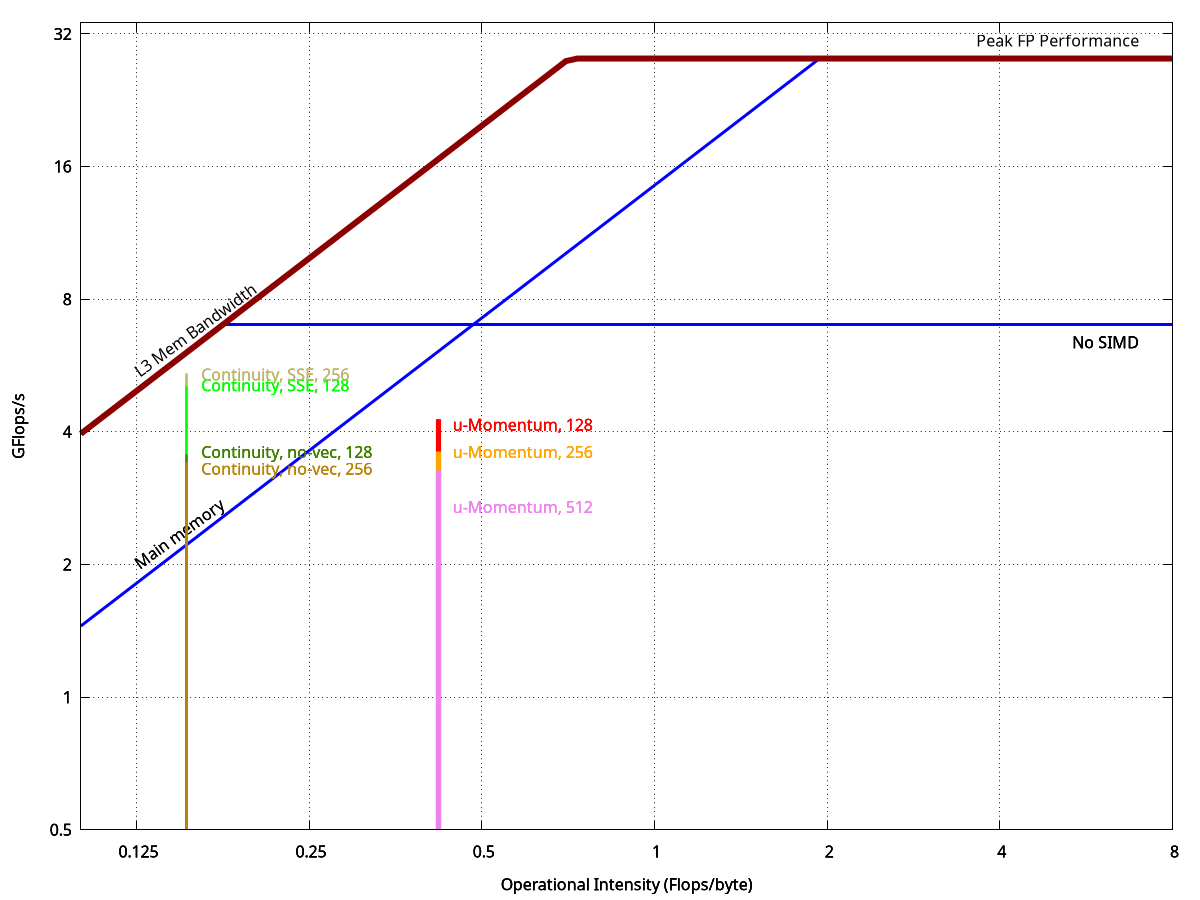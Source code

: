 # initial config
set term postscript eps enhanced color
set output 'roofline_haswell.eps'
#set term pngcairo
#set output 'roofline.png'

set nokey
set grid layerdefault   linetype 0 linewidth 1.000,  linetype 0 linewidth 1.000

set xlabel "Operational Intensity (Flops/byte)"
set ylabel "GFlops/s"

# sets log base 2 scale for both axes
set logscale x 2
set logscale y 2

# label offsets
L_MEM_X=0.125
L_MEM_ANG=36

# range of each axis
MAX_X=8
MIN_Y=0.5
MAX_Y=34
set xrange [0.1:MAX_X]
set yrange [MIN_Y:MAX_Y]

# Kernel constants
# First loop nest of shallow has AI = 0.3 FLOP/byte
# Counting bytes from cache lines (i.e. 64 bytes per reference instead
# of just 8 bytes for a d.p. word) it is:
SHALLOW_LOOP1_AI = 0.26
# u-momentum kernel of nemolite2d has AI = 0.42 FLOP/byte
NEMOLITE_MOM_AI = 0.42
# The continuity kernel of nemolite2d
NEMOLITE_CONT_AI = 0.153

# CPU CONSTANTS
# For single core of Xeon E5-1620 v2 (my desktop), as measured with 
# the Intel MKL version of linpack. This is therefore using
# 256-bit AVX instructions (SIMD)
PEAK_GFLOPS=28.1
NUM_CORES=1

#ceilings
C_ALL_CORES		= 1
C_MUL_ADD_BAL	= NUM_CORES
# For Ivy Bridge, AVX registers are 256-bit and therefore can
# hold 4*64-bit double-precision reals. We therefore assume
# that peak, non-SIMD performance is 1/4 that of the performance
# obtained by Linpack
C_SIMD			= 4.0
C_ILP_ONLY		= 2 * C_SIMD

# MEM CONSTANTS
# For single core of Xeon E5-2697 v2 (Archer) as measured with 
# the 'copy' result of STREAM
# with arrays of 15M elements. Therefore, this is bandwidth to 
# main memory, not cache. Units are GB/s.
PEAK_MEM_BW=14.5
# Using arrays of 0.25M elements I think we get bandwidth to
# L3 cache:
PEAK_L3_BW=39.6


NUM_CHANNELS=2
# first ceiling, without multiple memory channels
C_NO_MULTI_CHANNEL	= NUM_CHANNELS

# FUNCTIONS
mem_roof(x,peak)= x * peak
cpu_roof	= PEAK_GFLOPS
min(x, y)	= (x < y) ? x : y
max(x, y)       = (x > y) ? x : y

PEAK_BW = max(PEAK_MEM_BW,PEAK_L3_BW)

cpu_ceiling(x, y)	= min(mem_roof(x,PEAK_BW), y)
mem_ceiling(x)		= min(x, PEAK_GFLOPS)
roofline(x, y)		= cpu_ceiling(x, y)


# LINE STYLES
LINE_ROOF=1
LINE_CEIL=2
LINE_LOOP1_512=3
LINE_LOOP1_1024=4
LINE_MOM_512=5
LINE_MOM_256=6
LINE_MOM_128=7
LINE_CONT_128=8
LINE_CONT_128_NO_VEC=9
LINE_CONT_256=10
LINE_CONT_256_NO_VEC=11

# Width of the vertical 'bars' at x=1
BAR_WIDTH = 12

set style line LINE_ROOF	lt 1 lw 6 lc rgb "#8B0000"
set style line LINE_CEIL	lt 1 lw 3 lc rgb "blue"

set style line LINE_LOOP1_512     lt 1 lc rgb "dark-olivegreen"
set style line LINE_LOOP1_1024    lt 1 lc rgb "green"
set style line LINE_MOM_512       lt 1 lc rgb "violet"
set style line LINE_MOM_256       lt 1 lc rgb "orange"
set style line LINE_MOM_128       lt 1 lc rgb "red"
set style line LINE_CONT_128      lt 1 lc rgb "green"
set style line LINE_CONT_128_NO_VEC lt 1 lc rgb "dark-chartreuse"
set style line LINE_CONT_256      lt 1 lc rgb "dark-khaki"
set style line LINE_CONT_256_NO_VEC lt 1 lc rgb "dark-goldenrod"

# PLOTS
set multiplot

# Bars for measured individual kernel performance (GFLOPS)

# From Shallow - need to run these on desktop

# Loop1 of shallow with 512^2 achieves 7.0 GFLOPS
#set label 12 "shallow: loop 1, 512" at (SHALLOW_LOOP1_AI*0.6),8.0 front textcolor ls LINE_LOOP1_512
#set arrow from SHALLOW_LOOP1_AI,MIN_Y to SHALLOW_LOOP1_AI,7.0 nohead ls LINE_LOOP1_512 lw BAR_WIDTH*SHALLOW_LOOP1_AI

#set label 13 "shallow: loop 1, 1024" at (SHALLOW_LOOP1_AI*1.06), 4.3 front textcolor ls LINE_LOOP1_1024
# Loop1 of shallow with 1024^2 achieves 4.1 GFLOPS
#set arrow from SHALLOW_LOOP1_AI,MIN_Y to SHALLOW_LOOP1_AI,4.1 nohead ls LINE_LOOP1_1024 lw BAR_WIDTH*SHALLOW_LOOP1_AI

# u-Momentum kernel from Nemolite2D with Intel compiler (as that's the fastest)

# 128 domain - not as fast as you'd expect
set label 15 "u-Momentum, 128" at (NEMOLITE_MOM_AI*1.06),4.15 front textcolor ls LINE_MOM_128
# 4.27 is measured value (likwid) on Haswell desktop
set arrow from NEMOLITE_MOM_AI,MIN_Y to NEMOLITE_MOM_AI,4.27 nohead ls LINE_MOM_128 lw BAR_WIDTH*NEMOLITE_MOM_AI

# 256 domain should fit within L3 cache
set label 14 "u-Momentum, 256" at (NEMOLITE_MOM_AI*1.06),3.6 front textcolor ls LINE_MOM_256
set arrow from NEMOLITE_MOM_AI,MIN_Y to NEMOLITE_MOM_AI,3.6 nohead ls LINE_MOM_256 lw BAR_WIDTH*NEMOLITE_MOM_AI

# 512 domain ~spills from L3 cache to main memory
set label 11 "u-Momentum, 512" at (NEMOLITE_MOM_AI*1.06),2.7 front textcolor ls LINE_MOM_512
set arrow from NEMOLITE_MOM_AI,MIN_Y to NEMOLITE_MOM_AI,3.26 nohead ls LINE_MOM_512 lw BAR_WIDTH*NEMOLITE_MOM_AI

# Nemolite2d, Continuity kernel

# 256 domain, SSE
set label 19 "Continuity, SSE, 256" at (NEMOLITE_CONT_AI*1.06),5.4 front textcolor ls LINE_CONT_256
set arrow from NEMOLITE_CONT_AI,MIN_Y to NEMOLITE_CONT_AI,5.425 nohead ls LINE_CONT_256 lw BAR_WIDTH*NEMOLITE_CONT_AI

# 128 domain, SSE
set label 17 "Continuity, SSE, 128" at (NEMOLITE_CONT_AI*1.06),5.1 front textcolor ls LINE_CONT_128
set arrow from NEMOLITE_CONT_AI,MIN_Y to NEMOLITE_CONT_AI,5.082 nohead ls LINE_CONT_128 lw BAR_WIDTH*NEMOLITE_CONT_AI

# 128 domain, no-vec
set label 16 "Continuity, no-vec, 128" at (NEMOLITE_CONT_AI*1.06),3.6 front textcolor ls LINE_CONT_128_NO_VEC
set arrow from NEMOLITE_CONT_AI,MIN_Y to NEMOLITE_CONT_AI,3.558 nohead ls LINE_CONT_128_NO_VEC lw BAR_WIDTH*NEMOLITE_CONT_AI

# 256 domain, no-vec
set label 18 "Continuity, no-vec, 256" at (NEMOLITE_CONT_AI*1.06),3.3 front textcolor ls LINE_CONT_256_NO_VEC
set arrow from NEMOLITE_CONT_AI,MIN_Y to NEMOLITE_CONT_AI,3.410 nohead ls LINE_CONT_256_NO_VEC lw BAR_WIDTH*NEMOLITE_CONT_AI


# CPU CEILINGS
# All cores (same as roofline)
#set label 3 "All cores used" at (MAX_X-1),(cpu_roof/1.1) right
#plot cpu_ceiling(x, cpu_roof / C_ALL_CORES) ls LINE_CEIL

# SIMD
set label 5 "No SIMD" at (MAX_X-1),((cpu_roof / C_SIMD)/1.1) right
plot cpu_ceiling(x, cpu_roof / C_SIMD) ls LINE_CEIL

# No parallelism
#set label 6 "ILP Only" at (MAX_X-1),((cpu_roof / C_ILP_ONLY)/1.1) right
#plot cpu_ceiling(x, cpu_roof / C_ILP_ONLY) ls LINE_CEIL

# MEM CEILINGS

set label 8 "Main memory" at (L_MEM_X),(mem_roof(L_MEM_X,PEAK_MEM_BW)*1.1) rotate by L_MEM_ANG
plot mem_ceiling(mem_roof(x,PEAK_MEM_BW)) ls LINE_CEIL

# ROOFLINE
set label 1 "Peak FP Performance" at (MAX_X-1),(PEAK_GFLOPS*1.1) right
set label 2 "L3 Mem Bandwidth" at L_MEM_X,mem_roof(L_MEM_X,PEAK_BW)*1.1 rotate by L_MEM_ANG
plot roofline(x, cpu_roof) ls LINE_ROOF

unset multiplot
